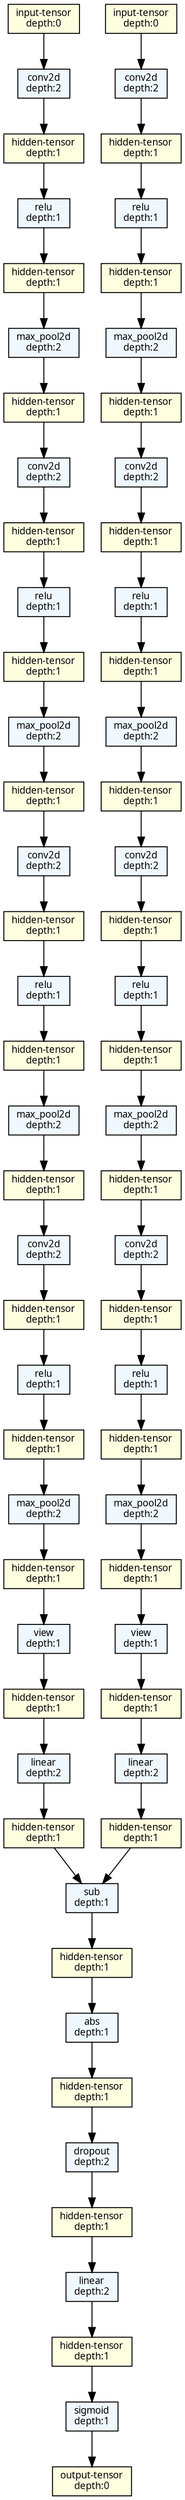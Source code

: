 strict digraph SiameseNets {
	graph [ordering=in size="41.1,41.1"]
	node [align=left fontname="Linux libertine" fontsize=10 height=0.2 ranksep=0.1 shape=record style=filled]
	edge [fontsize=10]
	0 [label="input-tensor&#92;ndepth:0" fillcolor=lightyellow]
	1 [label="input-tensor&#92;ndepth:0" fillcolor=lightyellow]
	0 [label="input-tensor&#92;ndepth:0" fillcolor=lightyellow]
	1 [label="input-tensor&#92;ndepth:0" fillcolor=lightyellow]
	2 [label="conv2d&#92;ndepth:2" fillcolor=aliceblue]
	3 [label="hidden-tensor&#92;ndepth:1" fillcolor=lightyellow]
	4 [label="relu&#92;ndepth:1" fillcolor=aliceblue]
	5 [label="hidden-tensor&#92;ndepth:1" fillcolor=lightyellow]
	6 [label="max_pool2d&#92;ndepth:2" fillcolor=aliceblue]
	7 [label="hidden-tensor&#92;ndepth:1" fillcolor=lightyellow]
	8 [label="conv2d&#92;ndepth:2" fillcolor=aliceblue]
	9 [label="hidden-tensor&#92;ndepth:1" fillcolor=lightyellow]
	10 [label="relu&#92;ndepth:1" fillcolor=aliceblue]
	11 [label="hidden-tensor&#92;ndepth:1" fillcolor=lightyellow]
	12 [label="max_pool2d&#92;ndepth:2" fillcolor=aliceblue]
	13 [label="hidden-tensor&#92;ndepth:1" fillcolor=lightyellow]
	14 [label="conv2d&#92;ndepth:2" fillcolor=aliceblue]
	15 [label="hidden-tensor&#92;ndepth:1" fillcolor=lightyellow]
	16 [label="relu&#92;ndepth:1" fillcolor=aliceblue]
	17 [label="hidden-tensor&#92;ndepth:1" fillcolor=lightyellow]
	18 [label="max_pool2d&#92;ndepth:2" fillcolor=aliceblue]
	19 [label="hidden-tensor&#92;ndepth:1" fillcolor=lightyellow]
	20 [label="conv2d&#92;ndepth:2" fillcolor=aliceblue]
	21 [label="hidden-tensor&#92;ndepth:1" fillcolor=lightyellow]
	22 [label="relu&#92;ndepth:1" fillcolor=aliceblue]
	23 [label="hidden-tensor&#92;ndepth:1" fillcolor=lightyellow]
	24 [label="max_pool2d&#92;ndepth:2" fillcolor=aliceblue]
	25 [label="hidden-tensor&#92;ndepth:1" fillcolor=lightyellow]
	26 [label="conv2d&#92;ndepth:2" fillcolor=aliceblue]
	27 [label="hidden-tensor&#92;ndepth:1" fillcolor=lightyellow]
	28 [label="relu&#92;ndepth:1" fillcolor=aliceblue]
	29 [label="hidden-tensor&#92;ndepth:1" fillcolor=lightyellow]
	30 [label="max_pool2d&#92;ndepth:2" fillcolor=aliceblue]
	31 [label="hidden-tensor&#92;ndepth:1" fillcolor=lightyellow]
	32 [label="conv2d&#92;ndepth:2" fillcolor=aliceblue]
	33 [label="hidden-tensor&#92;ndepth:1" fillcolor=lightyellow]
	34 [label="relu&#92;ndepth:1" fillcolor=aliceblue]
	35 [label="hidden-tensor&#92;ndepth:1" fillcolor=lightyellow]
	36 [label="max_pool2d&#92;ndepth:2" fillcolor=aliceblue]
	37 [label="hidden-tensor&#92;ndepth:1" fillcolor=lightyellow]
	38 [label="conv2d&#92;ndepth:2" fillcolor=aliceblue]
	39 [label="hidden-tensor&#92;ndepth:1" fillcolor=lightyellow]
	40 [label="relu&#92;ndepth:1" fillcolor=aliceblue]
	41 [label="hidden-tensor&#92;ndepth:1" fillcolor=lightyellow]
	42 [label="max_pool2d&#92;ndepth:2" fillcolor=aliceblue]
	43 [label="hidden-tensor&#92;ndepth:1" fillcolor=lightyellow]
	44 [label="conv2d&#92;ndepth:2" fillcolor=aliceblue]
	45 [label="hidden-tensor&#92;ndepth:1" fillcolor=lightyellow]
	46 [label="relu&#92;ndepth:1" fillcolor=aliceblue]
	47 [label="hidden-tensor&#92;ndepth:1" fillcolor=lightyellow]
	48 [label="max_pool2d&#92;ndepth:2" fillcolor=aliceblue]
	49 [label="hidden-tensor&#92;ndepth:1" fillcolor=lightyellow]
	50 [label="view&#92;ndepth:1" fillcolor=aliceblue]
	51 [label="hidden-tensor&#92;ndepth:1" fillcolor=lightyellow]
	52 [label="view&#92;ndepth:1" fillcolor=aliceblue]
	53 [label="hidden-tensor&#92;ndepth:1" fillcolor=lightyellow]
	54 [label="linear&#92;ndepth:2" fillcolor=aliceblue]
	55 [label="hidden-tensor&#92;ndepth:1" fillcolor=lightyellow]
	56 [label="linear&#92;ndepth:2" fillcolor=aliceblue]
	57 [label="hidden-tensor&#92;ndepth:1" fillcolor=lightyellow]
	58 [label="sub&#92;ndepth:1" fillcolor=aliceblue]
	59 [label="hidden-tensor&#92;ndepth:1" fillcolor=lightyellow]
	60 [label="abs&#92;ndepth:1" fillcolor=aliceblue]
	61 [label="hidden-tensor&#92;ndepth:1" fillcolor=lightyellow]
	62 [label="dropout&#92;ndepth:2" fillcolor=aliceblue]
	63 [label="hidden-tensor&#92;ndepth:1" fillcolor=lightyellow]
	64 [label="linear&#92;ndepth:2" fillcolor=aliceblue]
	65 [label="hidden-tensor&#92;ndepth:1" fillcolor=lightyellow]
	66 [label="sigmoid&#92;ndepth:1" fillcolor=aliceblue]
	67 [label="output-tensor&#92;ndepth:0" fillcolor=lightyellow]
	0 -> 2
	3 -> 4
	2 -> 3
	4 -> 5
	5 -> 6
	6 -> 7
	7 -> 8
	9 -> 10
	8 -> 9
	10 -> 11
	11 -> 12
	12 -> 13
	13 -> 14
	15 -> 16
	14 -> 15
	16 -> 17
	17 -> 18
	18 -> 19
	19 -> 20
	21 -> 22
	20 -> 21
	22 -> 23
	23 -> 24
	25 -> 50
	24 -> 25
	1 -> 26
	27 -> 28
	26 -> 27
	28 -> 29
	29 -> 30
	30 -> 31
	31 -> 32
	33 -> 34
	32 -> 33
	34 -> 35
	35 -> 36
	36 -> 37
	37 -> 38
	39 -> 40
	38 -> 39
	40 -> 41
	41 -> 42
	42 -> 43
	43 -> 44
	45 -> 46
	44 -> 45
	46 -> 47
	47 -> 48
	49 -> 52
	48 -> 49
	50 -> 51
	52 -> 53
	51 -> 54
	55 -> 58
	54 -> 55
	53 -> 56
	57 -> 58
	56 -> 57
	59 -> 60
	58 -> 59
	60 -> 61
	61 -> 62
	62 -> 63
	63 -> 64
	65 -> 66
	64 -> 65
	66 -> 67
}
